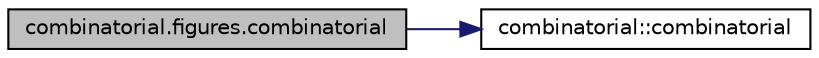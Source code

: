 digraph "combinatorial.figures.combinatorial"
{
 // INTERACTIVE_SVG=YES
 // LATEX_PDF_SIZE
  edge [fontname="Helvetica",fontsize="10",labelfontname="Helvetica",labelfontsize="10"];
  node [fontname="Helvetica",fontsize="10",shape=record];
  rankdir="LR";
  Node1 [label="combinatorial.figures.combinatorial",height=0.2,width=0.4,color="black", fillcolor="grey75", style="filled", fontcolor="black",tooltip=" "];
  Node1 -> Node2 [color="midnightblue",fontsize="10",style="solid",fontname="Helvetica"];
  Node2 [label="combinatorial::combinatorial",height=0.2,width=0.4,color="black", fillcolor="white", style="filled",URL="$classcombinatorial.html#a9d7ef868e8a8010b55c2055f7885cf41",tooltip=" "];
}
